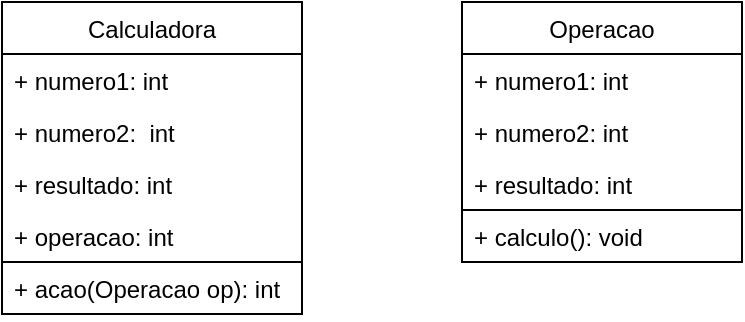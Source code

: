 <mxfile version="13.6.4" type="github">
  <diagram id="3DeZ2SjvAkSl9yS0JTij" name="Page-1">
    <mxGraphModel dx="734" dy="738" grid="1" gridSize="10" guides="1" tooltips="1" connect="1" arrows="1" fold="1" page="1" pageScale="1" pageWidth="827" pageHeight="1169" math="0" shadow="0">
      <root>
        <mxCell id="0" />
        <mxCell id="1" parent="0" />
        <mxCell id="STXtmtOe15MIQtKgDQ88-1" value="Calculadora" style="swimlane;fontStyle=0;childLayout=stackLayout;horizontal=1;startSize=26;fillColor=none;horizontalStack=0;resizeParent=1;resizeParentMax=0;resizeLast=0;collapsible=1;marginBottom=0;" parent="1" vertex="1">
          <mxGeometry x="90" y="210" width="150" height="156" as="geometry">
            <mxRectangle x="90" y="210" width="100" height="26" as="alternateBounds" />
          </mxGeometry>
        </mxCell>
        <mxCell id="STXtmtOe15MIQtKgDQ88-2" value="+ numero1: int" style="text;strokeColor=none;fillColor=none;align=left;verticalAlign=top;spacingLeft=4;spacingRight=4;overflow=hidden;rotatable=0;points=[[0,0.5],[1,0.5]];portConstraint=eastwest;" parent="STXtmtOe15MIQtKgDQ88-1" vertex="1">
          <mxGeometry y="26" width="150" height="26" as="geometry" />
        </mxCell>
        <mxCell id="STXtmtOe15MIQtKgDQ88-12" value="+ numero2:  int" style="text;strokeColor=none;fillColor=none;align=left;verticalAlign=top;spacingLeft=4;spacingRight=4;overflow=hidden;rotatable=0;points=[[0,0.5],[1,0.5]];portConstraint=eastwest;" parent="STXtmtOe15MIQtKgDQ88-1" vertex="1">
          <mxGeometry y="52" width="150" height="26" as="geometry" />
        </mxCell>
        <mxCell id="STXtmtOe15MIQtKgDQ88-13" value="+ resultado: int" style="text;strokeColor=none;fillColor=none;align=left;verticalAlign=top;spacingLeft=4;spacingRight=4;overflow=hidden;rotatable=0;points=[[0,0.5],[1,0.5]];portConstraint=eastwest;" parent="STXtmtOe15MIQtKgDQ88-1" vertex="1">
          <mxGeometry y="78" width="150" height="26" as="geometry" />
        </mxCell>
        <mxCell id="STXtmtOe15MIQtKgDQ88-3" value="+ operacao: int" style="text;strokeColor=none;fillColor=none;align=left;verticalAlign=top;spacingLeft=4;spacingRight=4;overflow=hidden;rotatable=0;points=[[0,0.5],[1,0.5]];portConstraint=eastwest;" parent="STXtmtOe15MIQtKgDQ88-1" vertex="1">
          <mxGeometry y="104" width="150" height="26" as="geometry" />
        </mxCell>
        <mxCell id="STXtmtOe15MIQtKgDQ88-36" value="+ acao(Operacao op): int" style="text;fillColor=none;align=left;verticalAlign=top;spacingLeft=4;spacingRight=4;overflow=hidden;rotatable=0;points=[[0,0.5],[1,0.5]];portConstraint=eastwest;strokeColor=#000000;" parent="STXtmtOe15MIQtKgDQ88-1" vertex="1">
          <mxGeometry y="130" width="150" height="26" as="geometry" />
        </mxCell>
        <mxCell id="STXtmtOe15MIQtKgDQ88-5" value="Operacao" style="swimlane;fontStyle=0;childLayout=stackLayout;horizontal=1;startSize=26;fillColor=none;horizontalStack=0;resizeParent=1;resizeParentMax=0;resizeLast=0;collapsible=1;marginBottom=0;" parent="1" vertex="1">
          <mxGeometry x="320" y="210" width="140" height="104" as="geometry" />
        </mxCell>
        <mxCell id="STXtmtOe15MIQtKgDQ88-6" value="+ numero1: int" style="text;strokeColor=none;fillColor=none;align=left;verticalAlign=top;spacingLeft=4;spacingRight=4;overflow=hidden;rotatable=0;points=[[0,0.5],[1,0.5]];portConstraint=eastwest;" parent="STXtmtOe15MIQtKgDQ88-5" vertex="1">
          <mxGeometry y="26" width="140" height="26" as="geometry" />
        </mxCell>
        <mxCell id="STXtmtOe15MIQtKgDQ88-7" value="+ numero2: int" style="text;strokeColor=none;fillColor=none;align=left;verticalAlign=top;spacingLeft=4;spacingRight=4;overflow=hidden;rotatable=0;points=[[0,0.5],[1,0.5]];portConstraint=eastwest;" parent="STXtmtOe15MIQtKgDQ88-5" vertex="1">
          <mxGeometry y="52" width="140" height="26" as="geometry" />
        </mxCell>
        <mxCell id="STXtmtOe15MIQtKgDQ88-8" value="+ resultado: int" style="text;strokeColor=none;fillColor=none;align=left;verticalAlign=top;spacingLeft=4;spacingRight=4;overflow=hidden;rotatable=0;points=[[0,0.5],[1,0.5]];portConstraint=eastwest;" parent="STXtmtOe15MIQtKgDQ88-5" vertex="1">
          <mxGeometry y="78" width="140" height="26" as="geometry" />
        </mxCell>
        <mxCell id="STXtmtOe15MIQtKgDQ88-38" value="+ calculo(): void" style="text;fillColor=none;align=left;verticalAlign=top;spacingLeft=4;spacingRight=4;overflow=hidden;rotatable=0;points=[[0,0.5],[1,0.5]];portConstraint=eastwest;strokeColor=#000000;" parent="1" vertex="1">
          <mxGeometry x="320" y="314" width="140" height="26" as="geometry" />
        </mxCell>
      </root>
    </mxGraphModel>
  </diagram>
</mxfile>
